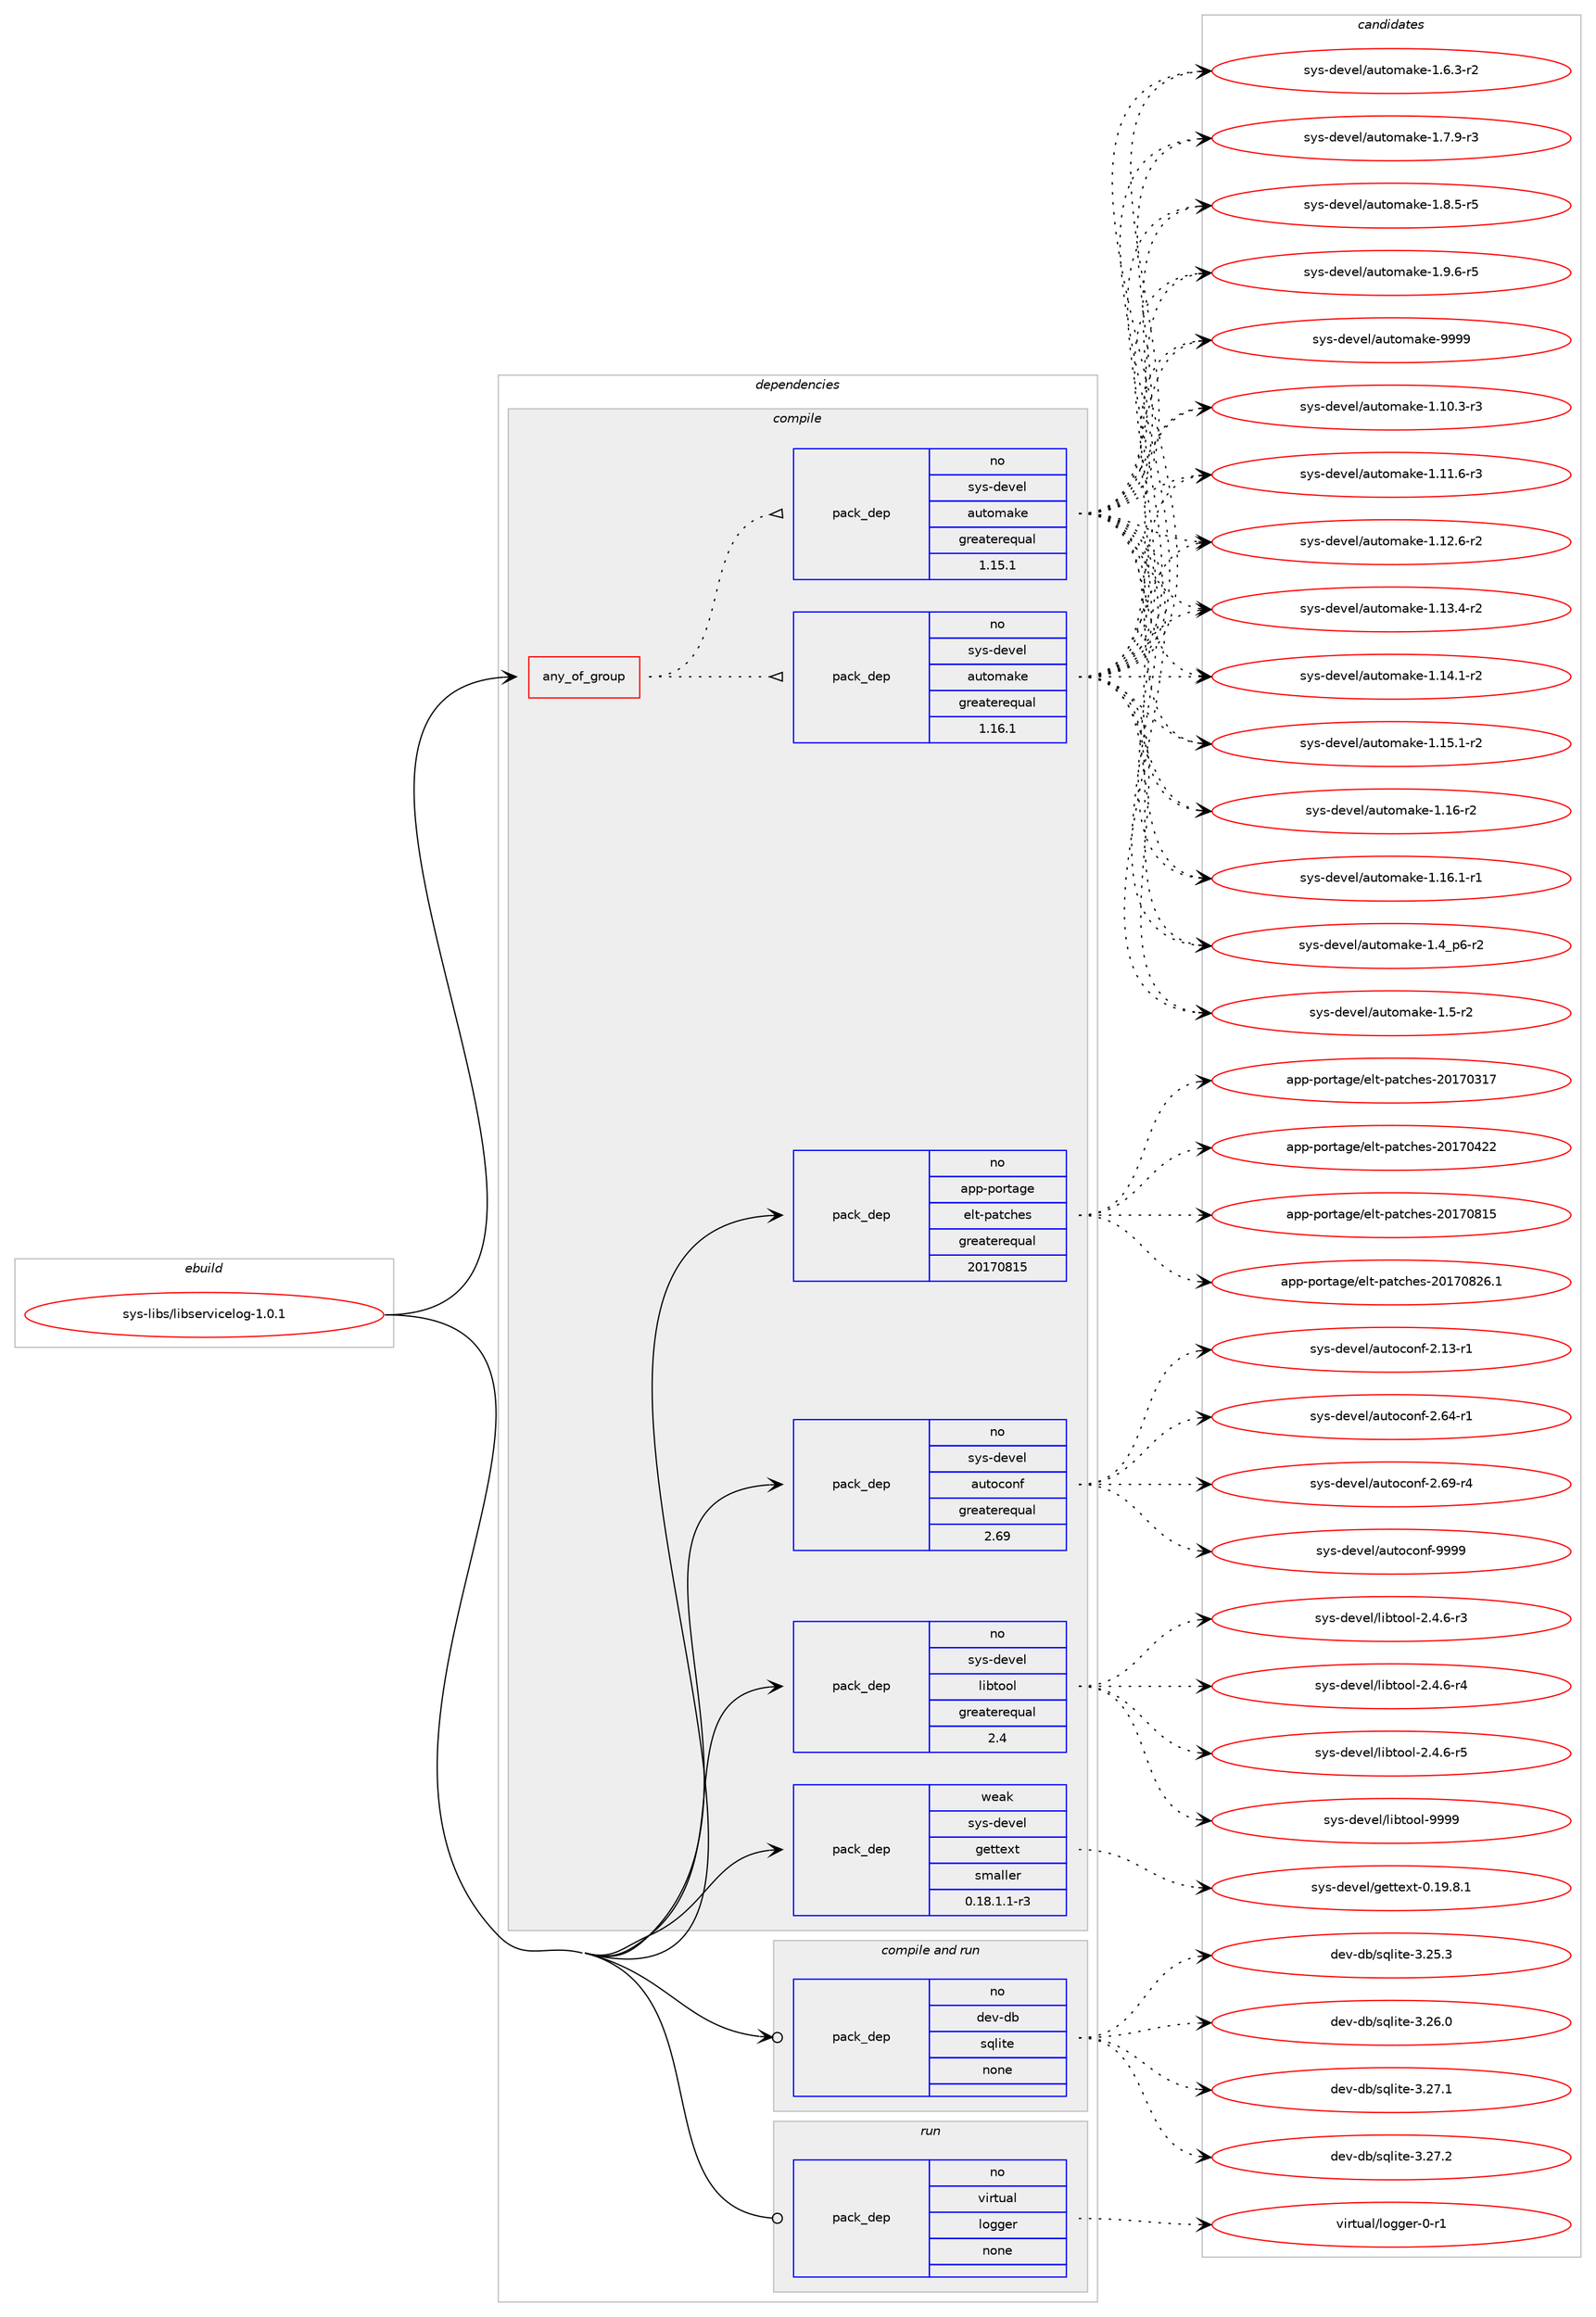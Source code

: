 digraph prolog {

# *************
# Graph options
# *************

newrank=true;
concentrate=true;
compound=true;
graph [rankdir=LR,fontname=Helvetica,fontsize=10,ranksep=1.5];#, ranksep=2.5, nodesep=0.2];
edge  [arrowhead=vee];
node  [fontname=Helvetica,fontsize=10];

# **********
# The ebuild
# **********

subgraph cluster_leftcol {
color=gray;
rank=same;
label=<<i>ebuild</i>>;
id [label="sys-libs/libservicelog-1.0.1", color=red, width=4, href="../sys-libs/libservicelog-1.0.1.svg"];
}

# ****************
# The dependencies
# ****************

subgraph cluster_midcol {
color=gray;
label=<<i>dependencies</i>>;
subgraph cluster_compile {
fillcolor="#eeeeee";
style=filled;
label=<<i>compile</i>>;
subgraph any27731 {
dependency1738789 [label=<<TABLE BORDER="0" CELLBORDER="1" CELLSPACING="0" CELLPADDING="4"><TR><TD CELLPADDING="10">any_of_group</TD></TR></TABLE>>, shape=none, color=red];subgraph pack1248004 {
dependency1738790 [label=<<TABLE BORDER="0" CELLBORDER="1" CELLSPACING="0" CELLPADDING="4" WIDTH="220"><TR><TD ROWSPAN="6" CELLPADDING="30">pack_dep</TD></TR><TR><TD WIDTH="110">no</TD></TR><TR><TD>sys-devel</TD></TR><TR><TD>automake</TD></TR><TR><TD>greaterequal</TD></TR><TR><TD>1.16.1</TD></TR></TABLE>>, shape=none, color=blue];
}
dependency1738789:e -> dependency1738790:w [weight=20,style="dotted",arrowhead="oinv"];
subgraph pack1248005 {
dependency1738791 [label=<<TABLE BORDER="0" CELLBORDER="1" CELLSPACING="0" CELLPADDING="4" WIDTH="220"><TR><TD ROWSPAN="6" CELLPADDING="30">pack_dep</TD></TR><TR><TD WIDTH="110">no</TD></TR><TR><TD>sys-devel</TD></TR><TR><TD>automake</TD></TR><TR><TD>greaterequal</TD></TR><TR><TD>1.15.1</TD></TR></TABLE>>, shape=none, color=blue];
}
dependency1738789:e -> dependency1738791:w [weight=20,style="dotted",arrowhead="oinv"];
}
id:e -> dependency1738789:w [weight=20,style="solid",arrowhead="vee"];
subgraph pack1248006 {
dependency1738792 [label=<<TABLE BORDER="0" CELLBORDER="1" CELLSPACING="0" CELLPADDING="4" WIDTH="220"><TR><TD ROWSPAN="6" CELLPADDING="30">pack_dep</TD></TR><TR><TD WIDTH="110">no</TD></TR><TR><TD>app-portage</TD></TR><TR><TD>elt-patches</TD></TR><TR><TD>greaterequal</TD></TR><TR><TD>20170815</TD></TR></TABLE>>, shape=none, color=blue];
}
id:e -> dependency1738792:w [weight=20,style="solid",arrowhead="vee"];
subgraph pack1248007 {
dependency1738793 [label=<<TABLE BORDER="0" CELLBORDER="1" CELLSPACING="0" CELLPADDING="4" WIDTH="220"><TR><TD ROWSPAN="6" CELLPADDING="30">pack_dep</TD></TR><TR><TD WIDTH="110">no</TD></TR><TR><TD>sys-devel</TD></TR><TR><TD>autoconf</TD></TR><TR><TD>greaterequal</TD></TR><TR><TD>2.69</TD></TR></TABLE>>, shape=none, color=blue];
}
id:e -> dependency1738793:w [weight=20,style="solid",arrowhead="vee"];
subgraph pack1248008 {
dependency1738794 [label=<<TABLE BORDER="0" CELLBORDER="1" CELLSPACING="0" CELLPADDING="4" WIDTH="220"><TR><TD ROWSPAN="6" CELLPADDING="30">pack_dep</TD></TR><TR><TD WIDTH="110">no</TD></TR><TR><TD>sys-devel</TD></TR><TR><TD>libtool</TD></TR><TR><TD>greaterequal</TD></TR><TR><TD>2.4</TD></TR></TABLE>>, shape=none, color=blue];
}
id:e -> dependency1738794:w [weight=20,style="solid",arrowhead="vee"];
subgraph pack1248009 {
dependency1738795 [label=<<TABLE BORDER="0" CELLBORDER="1" CELLSPACING="0" CELLPADDING="4" WIDTH="220"><TR><TD ROWSPAN="6" CELLPADDING="30">pack_dep</TD></TR><TR><TD WIDTH="110">weak</TD></TR><TR><TD>sys-devel</TD></TR><TR><TD>gettext</TD></TR><TR><TD>smaller</TD></TR><TR><TD>0.18.1.1-r3</TD></TR></TABLE>>, shape=none, color=blue];
}
id:e -> dependency1738795:w [weight=20,style="solid",arrowhead="vee"];
}
subgraph cluster_compileandrun {
fillcolor="#eeeeee";
style=filled;
label=<<i>compile and run</i>>;
subgraph pack1248010 {
dependency1738796 [label=<<TABLE BORDER="0" CELLBORDER="1" CELLSPACING="0" CELLPADDING="4" WIDTH="220"><TR><TD ROWSPAN="6" CELLPADDING="30">pack_dep</TD></TR><TR><TD WIDTH="110">no</TD></TR><TR><TD>dev-db</TD></TR><TR><TD>sqlite</TD></TR><TR><TD>none</TD></TR><TR><TD></TD></TR></TABLE>>, shape=none, color=blue];
}
id:e -> dependency1738796:w [weight=20,style="solid",arrowhead="odotvee"];
}
subgraph cluster_run {
fillcolor="#eeeeee";
style=filled;
label=<<i>run</i>>;
subgraph pack1248011 {
dependency1738797 [label=<<TABLE BORDER="0" CELLBORDER="1" CELLSPACING="0" CELLPADDING="4" WIDTH="220"><TR><TD ROWSPAN="6" CELLPADDING="30">pack_dep</TD></TR><TR><TD WIDTH="110">no</TD></TR><TR><TD>virtual</TD></TR><TR><TD>logger</TD></TR><TR><TD>none</TD></TR><TR><TD></TD></TR></TABLE>>, shape=none, color=blue];
}
id:e -> dependency1738797:w [weight=20,style="solid",arrowhead="odot"];
}
}

# **************
# The candidates
# **************

subgraph cluster_choices {
rank=same;
color=gray;
label=<<i>candidates</i>>;

subgraph choice1248004 {
color=black;
nodesep=1;
choice11512111545100101118101108479711711611110997107101454946494846514511451 [label="sys-devel/automake-1.10.3-r3", color=red, width=4,href="../sys-devel/automake-1.10.3-r3.svg"];
choice11512111545100101118101108479711711611110997107101454946494946544511451 [label="sys-devel/automake-1.11.6-r3", color=red, width=4,href="../sys-devel/automake-1.11.6-r3.svg"];
choice11512111545100101118101108479711711611110997107101454946495046544511450 [label="sys-devel/automake-1.12.6-r2", color=red, width=4,href="../sys-devel/automake-1.12.6-r2.svg"];
choice11512111545100101118101108479711711611110997107101454946495146524511450 [label="sys-devel/automake-1.13.4-r2", color=red, width=4,href="../sys-devel/automake-1.13.4-r2.svg"];
choice11512111545100101118101108479711711611110997107101454946495246494511450 [label="sys-devel/automake-1.14.1-r2", color=red, width=4,href="../sys-devel/automake-1.14.1-r2.svg"];
choice11512111545100101118101108479711711611110997107101454946495346494511450 [label="sys-devel/automake-1.15.1-r2", color=red, width=4,href="../sys-devel/automake-1.15.1-r2.svg"];
choice1151211154510010111810110847971171161111099710710145494649544511450 [label="sys-devel/automake-1.16-r2", color=red, width=4,href="../sys-devel/automake-1.16-r2.svg"];
choice11512111545100101118101108479711711611110997107101454946495446494511449 [label="sys-devel/automake-1.16.1-r1", color=red, width=4,href="../sys-devel/automake-1.16.1-r1.svg"];
choice115121115451001011181011084797117116111109971071014549465295112544511450 [label="sys-devel/automake-1.4_p6-r2", color=red, width=4,href="../sys-devel/automake-1.4_p6-r2.svg"];
choice11512111545100101118101108479711711611110997107101454946534511450 [label="sys-devel/automake-1.5-r2", color=red, width=4,href="../sys-devel/automake-1.5-r2.svg"];
choice115121115451001011181011084797117116111109971071014549465446514511450 [label="sys-devel/automake-1.6.3-r2", color=red, width=4,href="../sys-devel/automake-1.6.3-r2.svg"];
choice115121115451001011181011084797117116111109971071014549465546574511451 [label="sys-devel/automake-1.7.9-r3", color=red, width=4,href="../sys-devel/automake-1.7.9-r3.svg"];
choice115121115451001011181011084797117116111109971071014549465646534511453 [label="sys-devel/automake-1.8.5-r5", color=red, width=4,href="../sys-devel/automake-1.8.5-r5.svg"];
choice115121115451001011181011084797117116111109971071014549465746544511453 [label="sys-devel/automake-1.9.6-r5", color=red, width=4,href="../sys-devel/automake-1.9.6-r5.svg"];
choice115121115451001011181011084797117116111109971071014557575757 [label="sys-devel/automake-9999", color=red, width=4,href="../sys-devel/automake-9999.svg"];
dependency1738790:e -> choice11512111545100101118101108479711711611110997107101454946494846514511451:w [style=dotted,weight="100"];
dependency1738790:e -> choice11512111545100101118101108479711711611110997107101454946494946544511451:w [style=dotted,weight="100"];
dependency1738790:e -> choice11512111545100101118101108479711711611110997107101454946495046544511450:w [style=dotted,weight="100"];
dependency1738790:e -> choice11512111545100101118101108479711711611110997107101454946495146524511450:w [style=dotted,weight="100"];
dependency1738790:e -> choice11512111545100101118101108479711711611110997107101454946495246494511450:w [style=dotted,weight="100"];
dependency1738790:e -> choice11512111545100101118101108479711711611110997107101454946495346494511450:w [style=dotted,weight="100"];
dependency1738790:e -> choice1151211154510010111810110847971171161111099710710145494649544511450:w [style=dotted,weight="100"];
dependency1738790:e -> choice11512111545100101118101108479711711611110997107101454946495446494511449:w [style=dotted,weight="100"];
dependency1738790:e -> choice115121115451001011181011084797117116111109971071014549465295112544511450:w [style=dotted,weight="100"];
dependency1738790:e -> choice11512111545100101118101108479711711611110997107101454946534511450:w [style=dotted,weight="100"];
dependency1738790:e -> choice115121115451001011181011084797117116111109971071014549465446514511450:w [style=dotted,weight="100"];
dependency1738790:e -> choice115121115451001011181011084797117116111109971071014549465546574511451:w [style=dotted,weight="100"];
dependency1738790:e -> choice115121115451001011181011084797117116111109971071014549465646534511453:w [style=dotted,weight="100"];
dependency1738790:e -> choice115121115451001011181011084797117116111109971071014549465746544511453:w [style=dotted,weight="100"];
dependency1738790:e -> choice115121115451001011181011084797117116111109971071014557575757:w [style=dotted,weight="100"];
}
subgraph choice1248005 {
color=black;
nodesep=1;
choice11512111545100101118101108479711711611110997107101454946494846514511451 [label="sys-devel/automake-1.10.3-r3", color=red, width=4,href="../sys-devel/automake-1.10.3-r3.svg"];
choice11512111545100101118101108479711711611110997107101454946494946544511451 [label="sys-devel/automake-1.11.6-r3", color=red, width=4,href="../sys-devel/automake-1.11.6-r3.svg"];
choice11512111545100101118101108479711711611110997107101454946495046544511450 [label="sys-devel/automake-1.12.6-r2", color=red, width=4,href="../sys-devel/automake-1.12.6-r2.svg"];
choice11512111545100101118101108479711711611110997107101454946495146524511450 [label="sys-devel/automake-1.13.4-r2", color=red, width=4,href="../sys-devel/automake-1.13.4-r2.svg"];
choice11512111545100101118101108479711711611110997107101454946495246494511450 [label="sys-devel/automake-1.14.1-r2", color=red, width=4,href="../sys-devel/automake-1.14.1-r2.svg"];
choice11512111545100101118101108479711711611110997107101454946495346494511450 [label="sys-devel/automake-1.15.1-r2", color=red, width=4,href="../sys-devel/automake-1.15.1-r2.svg"];
choice1151211154510010111810110847971171161111099710710145494649544511450 [label="sys-devel/automake-1.16-r2", color=red, width=4,href="../sys-devel/automake-1.16-r2.svg"];
choice11512111545100101118101108479711711611110997107101454946495446494511449 [label="sys-devel/automake-1.16.1-r1", color=red, width=4,href="../sys-devel/automake-1.16.1-r1.svg"];
choice115121115451001011181011084797117116111109971071014549465295112544511450 [label="sys-devel/automake-1.4_p6-r2", color=red, width=4,href="../sys-devel/automake-1.4_p6-r2.svg"];
choice11512111545100101118101108479711711611110997107101454946534511450 [label="sys-devel/automake-1.5-r2", color=red, width=4,href="../sys-devel/automake-1.5-r2.svg"];
choice115121115451001011181011084797117116111109971071014549465446514511450 [label="sys-devel/automake-1.6.3-r2", color=red, width=4,href="../sys-devel/automake-1.6.3-r2.svg"];
choice115121115451001011181011084797117116111109971071014549465546574511451 [label="sys-devel/automake-1.7.9-r3", color=red, width=4,href="../sys-devel/automake-1.7.9-r3.svg"];
choice115121115451001011181011084797117116111109971071014549465646534511453 [label="sys-devel/automake-1.8.5-r5", color=red, width=4,href="../sys-devel/automake-1.8.5-r5.svg"];
choice115121115451001011181011084797117116111109971071014549465746544511453 [label="sys-devel/automake-1.9.6-r5", color=red, width=4,href="../sys-devel/automake-1.9.6-r5.svg"];
choice115121115451001011181011084797117116111109971071014557575757 [label="sys-devel/automake-9999", color=red, width=4,href="../sys-devel/automake-9999.svg"];
dependency1738791:e -> choice11512111545100101118101108479711711611110997107101454946494846514511451:w [style=dotted,weight="100"];
dependency1738791:e -> choice11512111545100101118101108479711711611110997107101454946494946544511451:w [style=dotted,weight="100"];
dependency1738791:e -> choice11512111545100101118101108479711711611110997107101454946495046544511450:w [style=dotted,weight="100"];
dependency1738791:e -> choice11512111545100101118101108479711711611110997107101454946495146524511450:w [style=dotted,weight="100"];
dependency1738791:e -> choice11512111545100101118101108479711711611110997107101454946495246494511450:w [style=dotted,weight="100"];
dependency1738791:e -> choice11512111545100101118101108479711711611110997107101454946495346494511450:w [style=dotted,weight="100"];
dependency1738791:e -> choice1151211154510010111810110847971171161111099710710145494649544511450:w [style=dotted,weight="100"];
dependency1738791:e -> choice11512111545100101118101108479711711611110997107101454946495446494511449:w [style=dotted,weight="100"];
dependency1738791:e -> choice115121115451001011181011084797117116111109971071014549465295112544511450:w [style=dotted,weight="100"];
dependency1738791:e -> choice11512111545100101118101108479711711611110997107101454946534511450:w [style=dotted,weight="100"];
dependency1738791:e -> choice115121115451001011181011084797117116111109971071014549465446514511450:w [style=dotted,weight="100"];
dependency1738791:e -> choice115121115451001011181011084797117116111109971071014549465546574511451:w [style=dotted,weight="100"];
dependency1738791:e -> choice115121115451001011181011084797117116111109971071014549465646534511453:w [style=dotted,weight="100"];
dependency1738791:e -> choice115121115451001011181011084797117116111109971071014549465746544511453:w [style=dotted,weight="100"];
dependency1738791:e -> choice115121115451001011181011084797117116111109971071014557575757:w [style=dotted,weight="100"];
}
subgraph choice1248006 {
color=black;
nodesep=1;
choice97112112451121111141169710310147101108116451129711699104101115455048495548514955 [label="app-portage/elt-patches-20170317", color=red, width=4,href="../app-portage/elt-patches-20170317.svg"];
choice97112112451121111141169710310147101108116451129711699104101115455048495548525050 [label="app-portage/elt-patches-20170422", color=red, width=4,href="../app-portage/elt-patches-20170422.svg"];
choice97112112451121111141169710310147101108116451129711699104101115455048495548564953 [label="app-portage/elt-patches-20170815", color=red, width=4,href="../app-portage/elt-patches-20170815.svg"];
choice971121124511211111411697103101471011081164511297116991041011154550484955485650544649 [label="app-portage/elt-patches-20170826.1", color=red, width=4,href="../app-portage/elt-patches-20170826.1.svg"];
dependency1738792:e -> choice97112112451121111141169710310147101108116451129711699104101115455048495548514955:w [style=dotted,weight="100"];
dependency1738792:e -> choice97112112451121111141169710310147101108116451129711699104101115455048495548525050:w [style=dotted,weight="100"];
dependency1738792:e -> choice97112112451121111141169710310147101108116451129711699104101115455048495548564953:w [style=dotted,weight="100"];
dependency1738792:e -> choice971121124511211111411697103101471011081164511297116991041011154550484955485650544649:w [style=dotted,weight="100"];
}
subgraph choice1248007 {
color=black;
nodesep=1;
choice1151211154510010111810110847971171161119911111010245504649514511449 [label="sys-devel/autoconf-2.13-r1", color=red, width=4,href="../sys-devel/autoconf-2.13-r1.svg"];
choice1151211154510010111810110847971171161119911111010245504654524511449 [label="sys-devel/autoconf-2.64-r1", color=red, width=4,href="../sys-devel/autoconf-2.64-r1.svg"];
choice1151211154510010111810110847971171161119911111010245504654574511452 [label="sys-devel/autoconf-2.69-r4", color=red, width=4,href="../sys-devel/autoconf-2.69-r4.svg"];
choice115121115451001011181011084797117116111991111101024557575757 [label="sys-devel/autoconf-9999", color=red, width=4,href="../sys-devel/autoconf-9999.svg"];
dependency1738793:e -> choice1151211154510010111810110847971171161119911111010245504649514511449:w [style=dotted,weight="100"];
dependency1738793:e -> choice1151211154510010111810110847971171161119911111010245504654524511449:w [style=dotted,weight="100"];
dependency1738793:e -> choice1151211154510010111810110847971171161119911111010245504654574511452:w [style=dotted,weight="100"];
dependency1738793:e -> choice115121115451001011181011084797117116111991111101024557575757:w [style=dotted,weight="100"];
}
subgraph choice1248008 {
color=black;
nodesep=1;
choice1151211154510010111810110847108105981161111111084550465246544511451 [label="sys-devel/libtool-2.4.6-r3", color=red, width=4,href="../sys-devel/libtool-2.4.6-r3.svg"];
choice1151211154510010111810110847108105981161111111084550465246544511452 [label="sys-devel/libtool-2.4.6-r4", color=red, width=4,href="../sys-devel/libtool-2.4.6-r4.svg"];
choice1151211154510010111810110847108105981161111111084550465246544511453 [label="sys-devel/libtool-2.4.6-r5", color=red, width=4,href="../sys-devel/libtool-2.4.6-r5.svg"];
choice1151211154510010111810110847108105981161111111084557575757 [label="sys-devel/libtool-9999", color=red, width=4,href="../sys-devel/libtool-9999.svg"];
dependency1738794:e -> choice1151211154510010111810110847108105981161111111084550465246544511451:w [style=dotted,weight="100"];
dependency1738794:e -> choice1151211154510010111810110847108105981161111111084550465246544511452:w [style=dotted,weight="100"];
dependency1738794:e -> choice1151211154510010111810110847108105981161111111084550465246544511453:w [style=dotted,weight="100"];
dependency1738794:e -> choice1151211154510010111810110847108105981161111111084557575757:w [style=dotted,weight="100"];
}
subgraph choice1248009 {
color=black;
nodesep=1;
choice1151211154510010111810110847103101116116101120116454846495746564649 [label="sys-devel/gettext-0.19.8.1", color=red, width=4,href="../sys-devel/gettext-0.19.8.1.svg"];
dependency1738795:e -> choice1151211154510010111810110847103101116116101120116454846495746564649:w [style=dotted,weight="100"];
}
subgraph choice1248010 {
color=black;
nodesep=1;
choice10010111845100984711511310810511610145514650534651 [label="dev-db/sqlite-3.25.3", color=red, width=4,href="../dev-db/sqlite-3.25.3.svg"];
choice10010111845100984711511310810511610145514650544648 [label="dev-db/sqlite-3.26.0", color=red, width=4,href="../dev-db/sqlite-3.26.0.svg"];
choice10010111845100984711511310810511610145514650554649 [label="dev-db/sqlite-3.27.1", color=red, width=4,href="../dev-db/sqlite-3.27.1.svg"];
choice10010111845100984711511310810511610145514650554650 [label="dev-db/sqlite-3.27.2", color=red, width=4,href="../dev-db/sqlite-3.27.2.svg"];
dependency1738796:e -> choice10010111845100984711511310810511610145514650534651:w [style=dotted,weight="100"];
dependency1738796:e -> choice10010111845100984711511310810511610145514650544648:w [style=dotted,weight="100"];
dependency1738796:e -> choice10010111845100984711511310810511610145514650554649:w [style=dotted,weight="100"];
dependency1738796:e -> choice10010111845100984711511310810511610145514650554650:w [style=dotted,weight="100"];
}
subgraph choice1248011 {
color=black;
nodesep=1;
choice118105114116117971084710811110310310111445484511449 [label="virtual/logger-0-r1", color=red, width=4,href="../virtual/logger-0-r1.svg"];
dependency1738797:e -> choice118105114116117971084710811110310310111445484511449:w [style=dotted,weight="100"];
}
}

}
